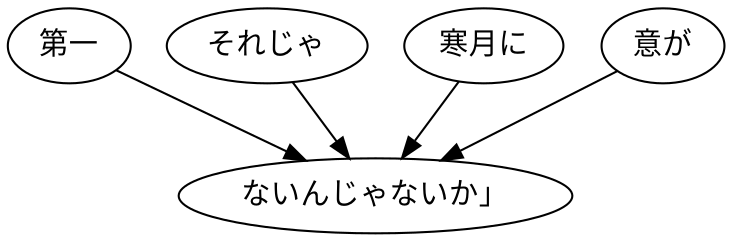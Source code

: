 digraph graph2415 {
	node0 [label="第一"];
	node1 [label="それじゃ"];
	node2 [label="寒月に"];
	node3 [label="意が"];
	node4 [label="ないんじゃないか」"];
	node0 -> node4;
	node1 -> node4;
	node2 -> node4;
	node3 -> node4;
}
